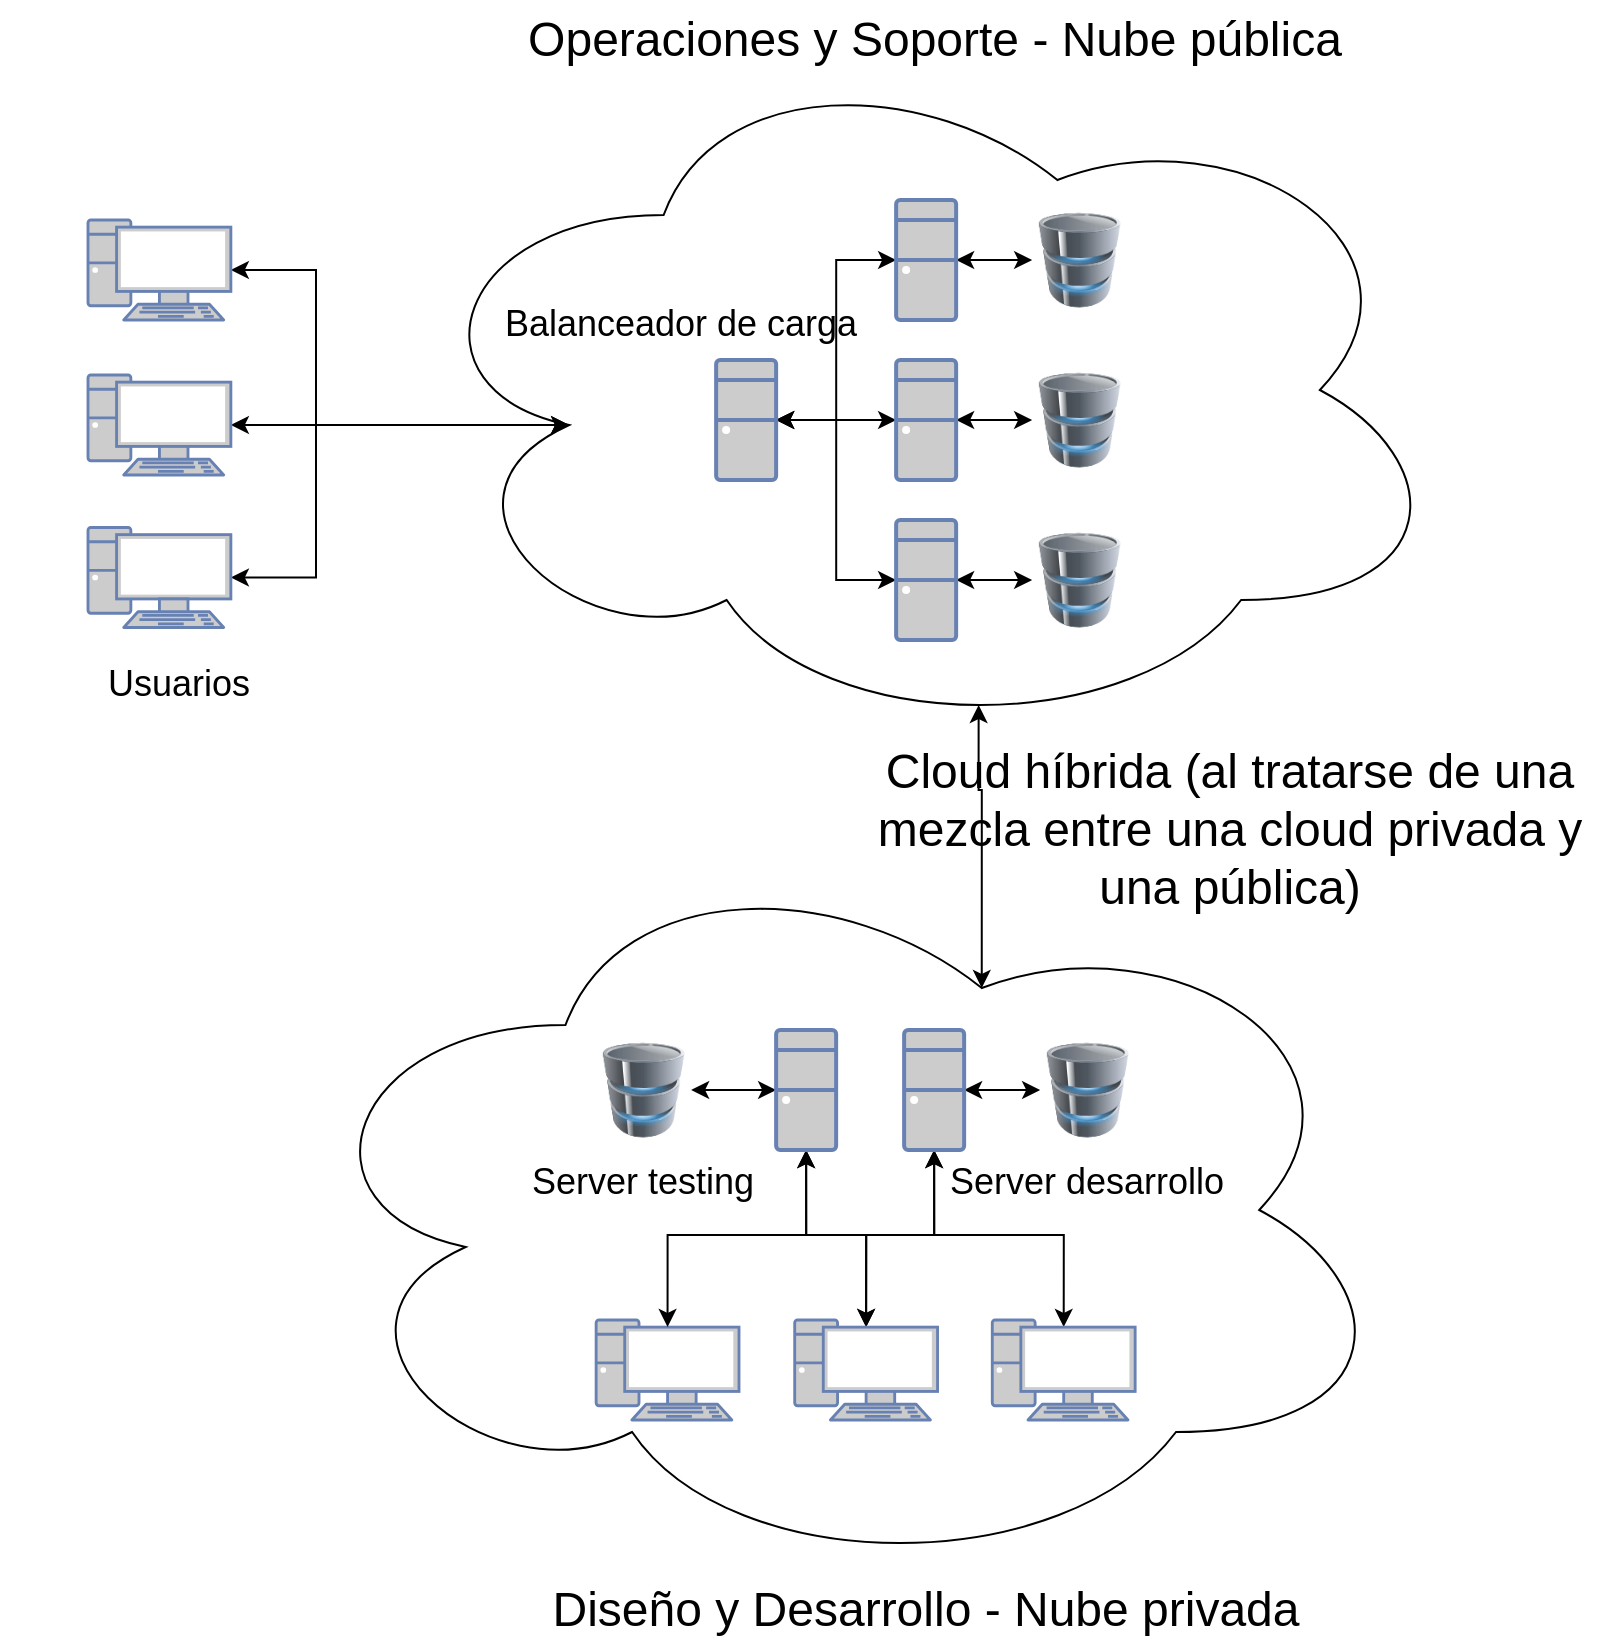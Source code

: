 <mxfile version="20.2.8" type="device"><diagram id="eTiJp_Ei0B8NDFEV37x3" name="Page-1"><mxGraphModel dx="1278" dy="641" grid="1" gridSize="10" guides="1" tooltips="1" connect="1" arrows="1" fold="1" page="1" pageScale="1" pageWidth="850" pageHeight="1100" math="0" shadow="0"><root><mxCell id="0"/><mxCell id="1" parent="0"/><mxCell id="ihKErhXG3BEF9-pLXrF_-46" style="edgeStyle=orthogonalEdgeStyle;rounded=0;orthogonalLoop=1;jettySize=auto;html=1;exitX=0.625;exitY=0.2;exitDx=0;exitDy=0;exitPerimeter=0;entryX=0.55;entryY=0.95;entryDx=0;entryDy=0;entryPerimeter=0;shadow=0;startArrow=classic;startFill=1;" parent="1" source="ihKErhXG3BEF9-pLXrF_-45" target="ihKErhXG3BEF9-pLXrF_-35" edge="1"><mxGeometry relative="1" as="geometry"/></mxCell><mxCell id="ihKErhXG3BEF9-pLXrF_-45" value="" style="ellipse;shape=cloud;whiteSpace=wrap;html=1;" parent="1" vertex="1"><mxGeometry x="184" y="480" width="555" height="370" as="geometry"/></mxCell><mxCell id="ihKErhXG3BEF9-pLXrF_-42" style="edgeStyle=orthogonalEdgeStyle;rounded=0;orthogonalLoop=1;jettySize=auto;html=1;exitX=0.16;exitY=0.55;exitDx=0;exitDy=0;exitPerimeter=0;entryX=1;entryY=0.5;entryDx=0;entryDy=0;entryPerimeter=0;shadow=0;startArrow=classic;startFill=1;" parent="1" source="ihKErhXG3BEF9-pLXrF_-35" target="ihKErhXG3BEF9-pLXrF_-31" edge="1"><mxGeometry relative="1" as="geometry"/></mxCell><mxCell id="ihKErhXG3BEF9-pLXrF_-35" value="" style="ellipse;shape=cloud;whiteSpace=wrap;html=1;" parent="1" vertex="1"><mxGeometry x="240.57" y="80" width="525" height="350" as="geometry"/></mxCell><mxCell id="ihKErhXG3BEF9-pLXrF_-1" value="" style="fontColor=#0066CC;verticalAlign=top;verticalLabelPosition=bottom;labelPosition=center;align=center;html=1;outlineConnect=0;fillColor=#CCCCCC;strokeColor=#6881B3;gradientColor=none;gradientDirection=north;strokeWidth=2;shape=mxgraph.networks.pc;" parent="1" vertex="1"><mxGeometry x="338.07" y="720" width="71.43" height="50" as="geometry"/></mxCell><mxCell id="ihKErhXG3BEF9-pLXrF_-4" style="edgeStyle=orthogonalEdgeStyle;rounded=0;orthogonalLoop=1;jettySize=auto;html=1;exitX=1;exitY=0.5;exitDx=0;exitDy=0;exitPerimeter=0;entryX=0;entryY=0.5;entryDx=0;entryDy=0;shadow=0;startArrow=classic;startFill=1;" parent="1" source="ihKErhXG3BEF9-pLXrF_-2" target="ihKErhXG3BEF9-pLXrF_-3" edge="1"><mxGeometry relative="1" as="geometry"/></mxCell><mxCell id="ihKErhXG3BEF9-pLXrF_-26" style="edgeStyle=orthogonalEdgeStyle;rounded=0;orthogonalLoop=1;jettySize=auto;html=1;exitX=0;exitY=0.5;exitDx=0;exitDy=0;exitPerimeter=0;entryX=1;entryY=0.5;entryDx=0;entryDy=0;entryPerimeter=0;shadow=0;startArrow=classic;startFill=1;" parent="1" source="ihKErhXG3BEF9-pLXrF_-2" target="ihKErhXG3BEF9-pLXrF_-25" edge="1"><mxGeometry relative="1" as="geometry"/></mxCell><mxCell id="ihKErhXG3BEF9-pLXrF_-2" value="" style="fontColor=#0066CC;verticalAlign=top;verticalLabelPosition=bottom;labelPosition=center;align=center;html=1;outlineConnect=0;fillColor=#CCCCCC;strokeColor=#6881B3;gradientColor=none;gradientDirection=north;strokeWidth=2;shape=mxgraph.networks.desktop_pc;" parent="1" vertex="1"><mxGeometry x="488.07" y="160" width="30" height="60" as="geometry"/></mxCell><mxCell id="ihKErhXG3BEF9-pLXrF_-3" value="" style="image;html=1;image=img/lib/clip_art/computers/Database_128x128.png" parent="1" vertex="1"><mxGeometry x="556.07" y="166.25" width="47.5" height="47.5" as="geometry"/></mxCell><mxCell id="ihKErhXG3BEF9-pLXrF_-6" style="edgeStyle=orthogonalEdgeStyle;rounded=0;orthogonalLoop=1;jettySize=auto;html=1;exitX=1;exitY=0.5;exitDx=0;exitDy=0;exitPerimeter=0;entryX=0;entryY=0.5;entryDx=0;entryDy=0;shadow=0;startArrow=classic;startFill=1;" parent="1" source="ihKErhXG3BEF9-pLXrF_-7" target="ihKErhXG3BEF9-pLXrF_-8" edge="1"><mxGeometry relative="1" as="geometry"/></mxCell><mxCell id="ihKErhXG3BEF9-pLXrF_-27" style="edgeStyle=orthogonalEdgeStyle;rounded=0;orthogonalLoop=1;jettySize=auto;html=1;exitX=0;exitY=0.5;exitDx=0;exitDy=0;exitPerimeter=0;entryX=1;entryY=0.5;entryDx=0;entryDy=0;entryPerimeter=0;shadow=0;startArrow=classic;startFill=1;" parent="1" source="ihKErhXG3BEF9-pLXrF_-7" target="ihKErhXG3BEF9-pLXrF_-25" edge="1"><mxGeometry relative="1" as="geometry"/></mxCell><mxCell id="ihKErhXG3BEF9-pLXrF_-7" value="" style="fontColor=#0066CC;verticalAlign=top;verticalLabelPosition=bottom;labelPosition=center;align=center;html=1;outlineConnect=0;fillColor=#CCCCCC;strokeColor=#6881B3;gradientColor=none;gradientDirection=north;strokeWidth=2;shape=mxgraph.networks.desktop_pc;" parent="1" vertex="1"><mxGeometry x="488.07" y="240" width="30" height="60" as="geometry"/></mxCell><mxCell id="ihKErhXG3BEF9-pLXrF_-8" value="" style="image;html=1;image=img/lib/clip_art/computers/Database_128x128.png" parent="1" vertex="1"><mxGeometry x="556.07" y="246.25" width="47.5" height="47.5" as="geometry"/></mxCell><mxCell id="ihKErhXG3BEF9-pLXrF_-9" style="edgeStyle=orthogonalEdgeStyle;rounded=0;orthogonalLoop=1;jettySize=auto;html=1;exitX=1;exitY=0.5;exitDx=0;exitDy=0;exitPerimeter=0;entryX=0;entryY=0.5;entryDx=0;entryDy=0;shadow=0;startArrow=classic;startFill=1;" parent="1" source="ihKErhXG3BEF9-pLXrF_-10" target="ihKErhXG3BEF9-pLXrF_-11" edge="1"><mxGeometry relative="1" as="geometry"/></mxCell><mxCell id="ihKErhXG3BEF9-pLXrF_-28" style="edgeStyle=orthogonalEdgeStyle;rounded=0;orthogonalLoop=1;jettySize=auto;html=1;exitX=0;exitY=0.5;exitDx=0;exitDy=0;exitPerimeter=0;entryX=1;entryY=0.5;entryDx=0;entryDy=0;entryPerimeter=0;shadow=0;startArrow=classic;startFill=1;" parent="1" source="ihKErhXG3BEF9-pLXrF_-10" target="ihKErhXG3BEF9-pLXrF_-25" edge="1"><mxGeometry relative="1" as="geometry"/></mxCell><mxCell id="ihKErhXG3BEF9-pLXrF_-10" value="" style="fontColor=#0066CC;verticalAlign=top;verticalLabelPosition=bottom;labelPosition=center;align=center;html=1;outlineConnect=0;fillColor=#CCCCCC;strokeColor=#6881B3;gradientColor=none;gradientDirection=north;strokeWidth=2;shape=mxgraph.networks.desktop_pc;" parent="1" vertex="1"><mxGeometry x="488.07" y="320" width="30" height="60" as="geometry"/></mxCell><mxCell id="ihKErhXG3BEF9-pLXrF_-11" value="" style="image;html=1;image=img/lib/clip_art/computers/Database_128x128.png" parent="1" vertex="1"><mxGeometry x="556.07" y="326.25" width="47.5" height="47.5" as="geometry"/></mxCell><mxCell id="ihKErhXG3BEF9-pLXrF_-12" style="edgeStyle=orthogonalEdgeStyle;rounded=0;orthogonalLoop=1;jettySize=auto;html=1;exitX=1;exitY=0.5;exitDx=0;exitDy=0;exitPerimeter=0;entryX=0;entryY=0.5;entryDx=0;entryDy=0;shadow=0;startArrow=classic;startFill=1;" parent="1" source="ihKErhXG3BEF9-pLXrF_-13" target="ihKErhXG3BEF9-pLXrF_-14" edge="1"><mxGeometry relative="1" as="geometry"/></mxCell><mxCell id="ihKErhXG3BEF9-pLXrF_-23" style="edgeStyle=orthogonalEdgeStyle;rounded=0;orthogonalLoop=1;jettySize=auto;html=1;exitX=0.5;exitY=1;exitDx=0;exitDy=0;exitPerimeter=0;entryX=0.5;entryY=0.07;entryDx=0;entryDy=0;entryPerimeter=0;shadow=0;startArrow=classic;startFill=1;" parent="1" source="ihKErhXG3BEF9-pLXrF_-13" target="ihKErhXG3BEF9-pLXrF_-19" edge="1"><mxGeometry relative="1" as="geometry"/></mxCell><mxCell id="ihKErhXG3BEF9-pLXrF_-24" style="edgeStyle=orthogonalEdgeStyle;rounded=0;orthogonalLoop=1;jettySize=auto;html=1;exitX=0.5;exitY=1;exitDx=0;exitDy=0;exitPerimeter=0;entryX=0.5;entryY=0.07;entryDx=0;entryDy=0;entryPerimeter=0;shadow=0;startArrow=classic;startFill=1;" parent="1" source="ihKErhXG3BEF9-pLXrF_-13" target="ihKErhXG3BEF9-pLXrF_-20" edge="1"><mxGeometry relative="1" as="geometry"/></mxCell><mxCell id="ihKErhXG3BEF9-pLXrF_-13" value="" style="fontColor=#0066CC;verticalAlign=top;verticalLabelPosition=bottom;labelPosition=center;align=center;html=1;outlineConnect=0;fillColor=#CCCCCC;strokeColor=#6881B3;gradientColor=none;gradientDirection=north;strokeWidth=2;shape=mxgraph.networks.desktop_pc;" parent="1" vertex="1"><mxGeometry x="492.07" y="575" width="30" height="60" as="geometry"/></mxCell><mxCell id="ihKErhXG3BEF9-pLXrF_-14" value="" style="image;html=1;image=img/lib/clip_art/computers/Database_128x128.png" parent="1" vertex="1"><mxGeometry x="560.07" y="581.25" width="47.5" height="47.5" as="geometry"/></mxCell><mxCell id="ihKErhXG3BEF9-pLXrF_-18" style="edgeStyle=orthogonalEdgeStyle;rounded=0;orthogonalLoop=1;jettySize=auto;html=1;exitX=0;exitY=0.5;exitDx=0;exitDy=0;exitPerimeter=0;entryX=1;entryY=0.5;entryDx=0;entryDy=0;shadow=0;startArrow=classic;startFill=1;" parent="1" source="ihKErhXG3BEF9-pLXrF_-16" target="ihKErhXG3BEF9-pLXrF_-17" edge="1"><mxGeometry relative="1" as="geometry"/></mxCell><mxCell id="ihKErhXG3BEF9-pLXrF_-21" style="edgeStyle=orthogonalEdgeStyle;rounded=0;orthogonalLoop=1;jettySize=auto;html=1;exitX=0.5;exitY=1;exitDx=0;exitDy=0;exitPerimeter=0;entryX=0.5;entryY=0.07;entryDx=0;entryDy=0;entryPerimeter=0;shadow=0;startArrow=classic;startFill=1;" parent="1" source="ihKErhXG3BEF9-pLXrF_-16" target="ihKErhXG3BEF9-pLXrF_-1" edge="1"><mxGeometry relative="1" as="geometry"/></mxCell><mxCell id="ihKErhXG3BEF9-pLXrF_-22" style="edgeStyle=orthogonalEdgeStyle;rounded=0;orthogonalLoop=1;jettySize=auto;html=1;exitX=0.5;exitY=1;exitDx=0;exitDy=0;exitPerimeter=0;entryX=0.5;entryY=0.07;entryDx=0;entryDy=0;entryPerimeter=0;shadow=0;startArrow=classic;startFill=1;" parent="1" source="ihKErhXG3BEF9-pLXrF_-16" target="ihKErhXG3BEF9-pLXrF_-19" edge="1"><mxGeometry relative="1" as="geometry"/></mxCell><mxCell id="ihKErhXG3BEF9-pLXrF_-16" value="" style="fontColor=#0066CC;verticalAlign=top;verticalLabelPosition=bottom;labelPosition=center;align=center;html=1;outlineConnect=0;fillColor=#CCCCCC;strokeColor=#6881B3;gradientColor=none;gradientDirection=north;strokeWidth=2;shape=mxgraph.networks.desktop_pc;" parent="1" vertex="1"><mxGeometry x="428.07" y="575" width="30" height="60" as="geometry"/></mxCell><mxCell id="ihKErhXG3BEF9-pLXrF_-17" value="" style="image;html=1;image=img/lib/clip_art/computers/Database_128x128.png" parent="1" vertex="1"><mxGeometry x="338.07" y="581.25" width="47.5" height="47.5" as="geometry"/></mxCell><mxCell id="ihKErhXG3BEF9-pLXrF_-19" value="" style="fontColor=#0066CC;verticalAlign=top;verticalLabelPosition=bottom;labelPosition=center;align=center;html=1;outlineConnect=0;fillColor=#CCCCCC;strokeColor=#6881B3;gradientColor=none;gradientDirection=north;strokeWidth=2;shape=mxgraph.networks.pc;" parent="1" vertex="1"><mxGeometry x="437.35" y="720" width="71.43" height="50" as="geometry"/></mxCell><mxCell id="ihKErhXG3BEF9-pLXrF_-20" value="" style="fontColor=#0066CC;verticalAlign=top;verticalLabelPosition=bottom;labelPosition=center;align=center;html=1;outlineConnect=0;fillColor=#CCCCCC;strokeColor=#6881B3;gradientColor=none;gradientDirection=north;strokeWidth=2;shape=mxgraph.networks.pc;" parent="1" vertex="1"><mxGeometry x="536.14" y="720" width="71.43" height="50" as="geometry"/></mxCell><mxCell id="ihKErhXG3BEF9-pLXrF_-25" value="" style="fontColor=#0066CC;verticalAlign=top;verticalLabelPosition=bottom;labelPosition=center;align=center;html=1;outlineConnect=0;fillColor=#CCCCCC;strokeColor=#6881B3;gradientColor=none;gradientDirection=north;strokeWidth=2;shape=mxgraph.networks.desktop_pc;" parent="1" vertex="1"><mxGeometry x="398.07" y="240" width="30" height="60" as="geometry"/></mxCell><mxCell id="ihKErhXG3BEF9-pLXrF_-38" style="edgeStyle=orthogonalEdgeStyle;rounded=0;orthogonalLoop=1;jettySize=auto;html=1;exitX=1;exitY=0.5;exitDx=0;exitDy=0;exitPerimeter=0;entryX=0.16;entryY=0.55;entryDx=0;entryDy=0;entryPerimeter=0;shadow=0;startArrow=classic;startFill=1;" parent="1" source="ihKErhXG3BEF9-pLXrF_-29" target="ihKErhXG3BEF9-pLXrF_-35" edge="1"><mxGeometry relative="1" as="geometry"/></mxCell><mxCell id="ihKErhXG3BEF9-pLXrF_-29" value="" style="fontColor=#0066CC;verticalAlign=top;verticalLabelPosition=bottom;labelPosition=center;align=center;html=1;outlineConnect=0;fillColor=#CCCCCC;strokeColor=#6881B3;gradientColor=none;gradientDirection=north;strokeWidth=2;shape=mxgraph.networks.pc;" parent="1" vertex="1"><mxGeometry x="84" y="170" width="71.43" height="50" as="geometry"/></mxCell><mxCell id="ihKErhXG3BEF9-pLXrF_-40" style="edgeStyle=orthogonalEdgeStyle;rounded=0;orthogonalLoop=1;jettySize=auto;html=1;exitX=1;exitY=0.5;exitDx=0;exitDy=0;exitPerimeter=0;entryX=0.16;entryY=0.55;entryDx=0;entryDy=0;entryPerimeter=0;shadow=0;startArrow=classic;startFill=1;" parent="1" source="ihKErhXG3BEF9-pLXrF_-30" target="ihKErhXG3BEF9-pLXrF_-35" edge="1"><mxGeometry relative="1" as="geometry"/></mxCell><mxCell id="ihKErhXG3BEF9-pLXrF_-30" value="" style="fontColor=#0066CC;verticalAlign=top;verticalLabelPosition=bottom;labelPosition=center;align=center;html=1;outlineConnect=0;fillColor=#CCCCCC;strokeColor=#6881B3;gradientColor=none;gradientDirection=north;strokeWidth=2;shape=mxgraph.networks.pc;" parent="1" vertex="1"><mxGeometry x="84" y="247.5" width="71.43" height="50" as="geometry"/></mxCell><mxCell id="ihKErhXG3BEF9-pLXrF_-31" value="" style="fontColor=#0066CC;verticalAlign=top;verticalLabelPosition=bottom;labelPosition=center;align=center;html=1;outlineConnect=0;fillColor=#CCCCCC;strokeColor=#6881B3;gradientColor=none;gradientDirection=north;strokeWidth=2;shape=mxgraph.networks.pc;" parent="1" vertex="1"><mxGeometry x="84" y="323.75" width="71.43" height="50" as="geometry"/></mxCell><mxCell id="ihKErhXG3BEF9-pLXrF_-47" value="&lt;font style=&quot;font-size: 24px;&quot;&gt;Operaciones y Soporte - Nube pública&lt;/font&gt;" style="text;html=1;strokeColor=none;fillColor=none;align=center;verticalAlign=middle;whiteSpace=wrap;rounded=0;" parent="1" vertex="1"><mxGeometry x="298.61" y="60" width="416.93" height="40" as="geometry"/></mxCell><mxCell id="ihKErhXG3BEF9-pLXrF_-49" value="&lt;font style=&quot;font-size: 24px;&quot;&gt;Diseño y Desarrollo - Nube privada&lt;/font&gt;" style="text;html=1;strokeColor=none;fillColor=none;align=center;verticalAlign=middle;whiteSpace=wrap;rounded=0;" parent="1" vertex="1"><mxGeometry x="312.1" y="850" width="381.93" height="30" as="geometry"/></mxCell><mxCell id="ihKErhXG3BEF9-pLXrF_-50" value="&lt;font style=&quot;line-height: 1.2; font-size: 18px;&quot;&gt;Balanceador de carga&lt;/font&gt;" style="text;html=1;strokeColor=none;fillColor=none;align=center;verticalAlign=middle;whiteSpace=wrap;rounded=0;fontSize=24;" parent="1" vertex="1"><mxGeometry x="290.57" y="200" width="179.43" height="40" as="geometry"/></mxCell><mxCell id="ihKErhXG3BEF9-pLXrF_-52" value="&lt;span style=&quot;font-size: 18px;&quot;&gt;Server testing&lt;/span&gt;" style="text;html=1;strokeColor=none;fillColor=none;align=center;verticalAlign=middle;whiteSpace=wrap;rounded=0;fontSize=24;" parent="1" vertex="1"><mxGeometry x="272.11" y="628.75" width="179.43" height="40" as="geometry"/></mxCell><mxCell id="ihKErhXG3BEF9-pLXrF_-53" value="&lt;span style=&quot;font-size: 18px;&quot;&gt;Server desarrollo&lt;/span&gt;" style="text;html=1;strokeColor=none;fillColor=none;align=center;verticalAlign=middle;whiteSpace=wrap;rounded=0;fontSize=24;" parent="1" vertex="1"><mxGeometry x="494.11" y="628.75" width="179.43" height="40" as="geometry"/></mxCell><mxCell id="ihKErhXG3BEF9-pLXrF_-54" value="&lt;font style=&quot;line-height: 1.2; font-size: 18px;&quot;&gt;Usuarios&lt;/font&gt;" style="text;html=1;strokeColor=none;fillColor=none;align=center;verticalAlign=middle;whiteSpace=wrap;rounded=0;fontSize=24;" parent="1" vertex="1"><mxGeometry x="40" y="380" width="179.43" height="40" as="geometry"/></mxCell><mxCell id="ihKErhXG3BEF9-pLXrF_-55" value="&lt;font style=&quot;font-size: 24px;&quot;&gt;Cloud híbrida (al tratarse de una mezcla entre una cloud privada y una pública)&lt;/font&gt;" style="text;html=1;strokeColor=none;fillColor=none;align=center;verticalAlign=middle;whiteSpace=wrap;rounded=0;" parent="1" vertex="1"><mxGeometry x="470" y="430" width="370" height="90" as="geometry"/></mxCell></root></mxGraphModel></diagram></mxfile>